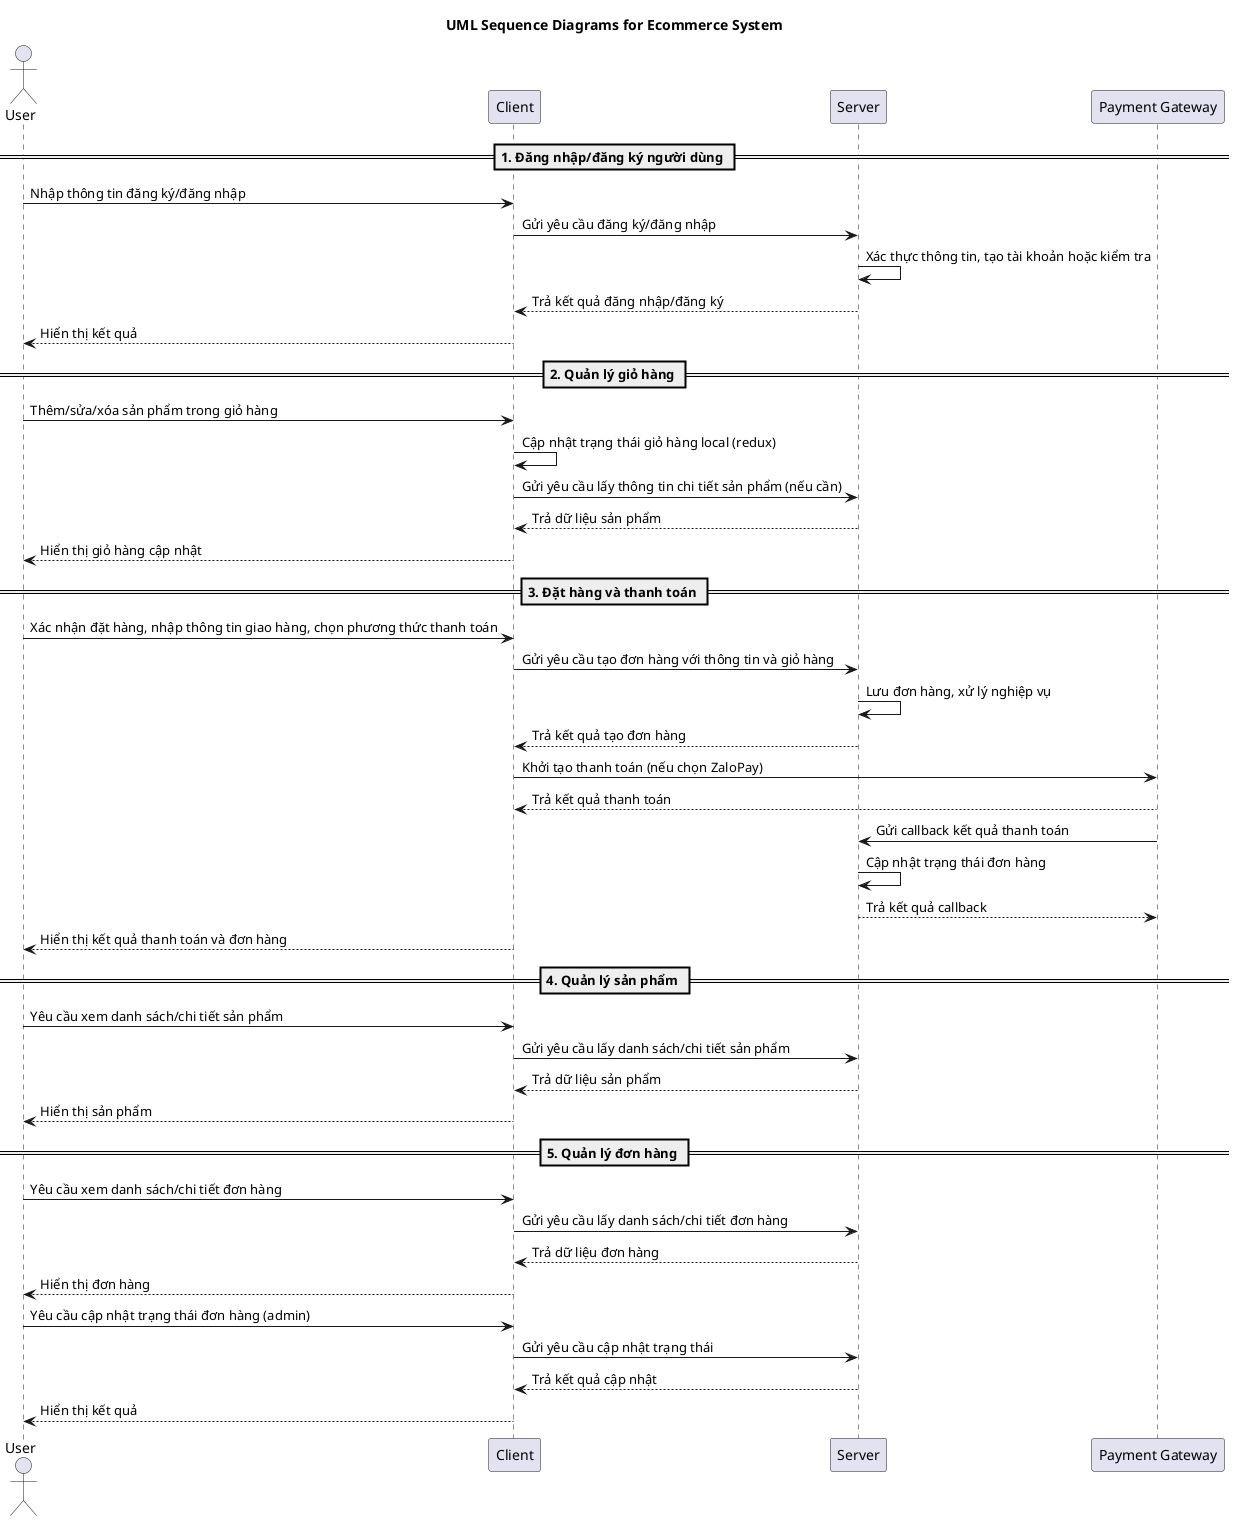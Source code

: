 @startuml
title UML Sequence Diagrams for Ecommerce System

actor User
participant Client
participant Server
participant "Payment Gateway" as PaymentGateway

== 1. Đăng nhập/đăng ký người dùng ==
User -> Client: Nhập thông tin đăng ký/đăng nhập
Client -> Server: Gửi yêu cầu đăng ký/đăng nhập
Server -> Server: Xác thực thông tin, tạo tài khoản hoặc kiểm tra
Server --> Client: Trả kết quả đăng nhập/đăng ký
Client --> User: Hiển thị kết quả

== 2. Quản lý giỏ hàng ==
User -> Client: Thêm/sửa/xóa sản phẩm trong giỏ hàng
Client -> Client: Cập nhật trạng thái giỏ hàng local (redux)
Client -> Server: Gửi yêu cầu lấy thông tin chi tiết sản phẩm (nếu cần)
Server --> Client: Trả dữ liệu sản phẩm
Client --> User: Hiển thị giỏ hàng cập nhật

== 3. Đặt hàng và thanh toán ==
User -> Client: Xác nhận đặt hàng, nhập thông tin giao hàng, chọn phương thức thanh toán
Client -> Server: Gửi yêu cầu tạo đơn hàng với thông tin và giỏ hàng
Server -> Server: Lưu đơn hàng, xử lý nghiệp vụ
Server --> Client: Trả kết quả tạo đơn hàng
Client -> PaymentGateway: Khởi tạo thanh toán (nếu chọn ZaloPay)
PaymentGateway --> Client: Trả kết quả thanh toán
PaymentGateway -> Server: Gửi callback kết quả thanh toán
Server -> Server: Cập nhật trạng thái đơn hàng
Server --> PaymentGateway: Trả kết quả callback
Client --> User: Hiển thị kết quả thanh toán và đơn hàng

== 4. Quản lý sản phẩm ==
User -> Client: Yêu cầu xem danh sách/chi tiết sản phẩm
Client -> Server: Gửi yêu cầu lấy danh sách/chi tiết sản phẩm
Server --> Client: Trả dữ liệu sản phẩm
Client --> User: Hiển thị sản phẩm

== 5. Quản lý đơn hàng ==
User -> Client: Yêu cầu xem danh sách/chi tiết đơn hàng
Client -> Server: Gửi yêu cầu lấy danh sách/chi tiết đơn hàng
Server --> Client: Trả dữ liệu đơn hàng
Client --> User: Hiển thị đơn hàng
User -> Client: Yêu cầu cập nhật trạng thái đơn hàng (admin)
Client -> Server: Gửi yêu cầu cập nhật trạng thái
Server --> Client: Trả kết quả cập nhật
Client --> User: Hiển thị kết quả
@enduml
